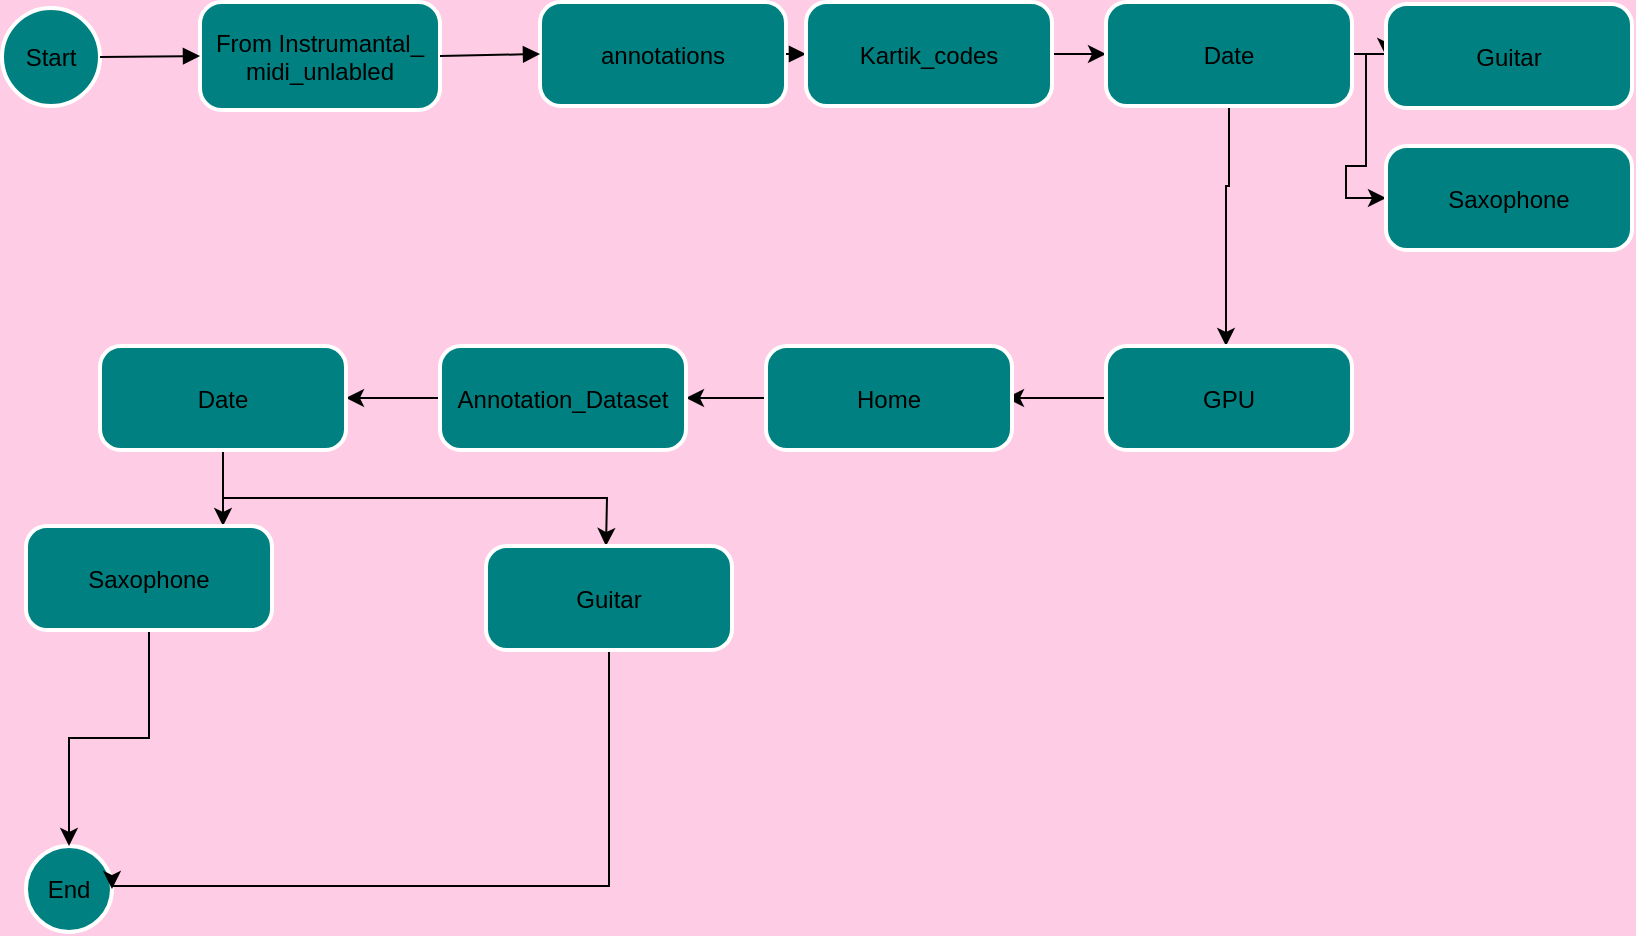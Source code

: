 <mxfile version="26.0.16">
  <diagram name="Page-1" id="ZyOh2G0RvTBuwL2U0MpN">
    <mxGraphModel dx="1266" dy="512" grid="1" gridSize="10" guides="1" tooltips="1" connect="1" arrows="1" fold="1" page="1" pageScale="1" pageWidth="850" pageHeight="1100" background="#FFCCE6" math="0" shadow="0">
      <root>
        <mxCell id="0" />
        <mxCell id="1" parent="0" />
        <mxCell id="2" value="Start" style="ellipse;aspect=fixed;strokeWidth=2;whiteSpace=wrap;fillColor=light-dark(#008080,var(--ge-dark-color, #121212));strokeColor=light-dark(#FFFFFF,#FFFFFF);" parent="1" vertex="1">
          <mxGeometry x="8" y="11" width="49" height="49" as="geometry" />
        </mxCell>
        <mxCell id="3" value="From Instrumantal_&#xa;midi_unlabled" style="rounded=1;arcSize=20;strokeWidth=2;fillColor=light-dark(#008080,#000000);strokeColor=light-dark(#FFFFFF,#FFFFFF);" parent="1" vertex="1">
          <mxGeometry x="107" y="8" width="120" height="54" as="geometry" />
        </mxCell>
        <mxCell id="4" value="annotations" style="rounded=1;arcSize=20;strokeWidth=2;fillColor=light-dark(#008080,#000000);strokeColor=light-dark(#FFFFFF,#FFFFFF);" parent="1" vertex="1">
          <mxGeometry x="277" y="8" width="123" height="52" as="geometry" />
        </mxCell>
        <mxCell id="6" value="End" style="ellipse;aspect=fixed;strokeWidth=2;whiteSpace=wrap;fillColor=light-dark(#008080,#000000);strokeColor=light-dark(#FFFFFF,#FFFFFF);" parent="1" vertex="1">
          <mxGeometry x="20" y="430" width="43" height="43" as="geometry" />
        </mxCell>
        <mxCell id="7" value="" style="curved=1;startArrow=none;endArrow=block;exitX=1;exitY=0.49;entryX=0;entryY=0.5;" parent="1" source="2" target="3" edge="1">
          <mxGeometry relative="1" as="geometry">
            <Array as="points" />
          </mxGeometry>
        </mxCell>
        <mxCell id="8" value="" style="curved=1;startArrow=none;endArrow=block;exitX=1;exitY=0.5;entryX=0;entryY=0.5;" parent="1" source="3" target="4" edge="1">
          <mxGeometry relative="1" as="geometry">
            <Array as="points" />
          </mxGeometry>
        </mxCell>
        <mxCell id="tEoOo12mN6YQHPOH0fDJ-11" value="" style="curved=1;startArrow=none;endArrow=block;exitX=1;exitY=0.5;entryX=0;entryY=0.5;" edge="1" parent="1" source="4" target="tEoOo12mN6YQHPOH0fDJ-10">
          <mxGeometry relative="1" as="geometry">
            <Array as="points" />
            <mxPoint x="400" y="34" as="sourcePoint" />
            <mxPoint x="547" y="35" as="targetPoint" />
          </mxGeometry>
        </mxCell>
        <mxCell id="tEoOo12mN6YQHPOH0fDJ-13" style="edgeStyle=orthogonalEdgeStyle;rounded=0;orthogonalLoop=1;jettySize=auto;html=1;exitX=1;exitY=0.5;exitDx=0;exitDy=0;entryX=0;entryY=0.5;entryDx=0;entryDy=0;" edge="1" parent="1" source="tEoOo12mN6YQHPOH0fDJ-10" target="tEoOo12mN6YQHPOH0fDJ-12">
          <mxGeometry relative="1" as="geometry" />
        </mxCell>
        <mxCell id="tEoOo12mN6YQHPOH0fDJ-10" value="Kartik_codes" style="rounded=1;arcSize=20;strokeWidth=2;fillColor=light-dark(#008080,#000000);strokeColor=light-dark(#FFFFFF,#FFFFFF);" vertex="1" parent="1">
          <mxGeometry x="410" y="8" width="123" height="52" as="geometry" />
        </mxCell>
        <mxCell id="tEoOo12mN6YQHPOH0fDJ-16" style="edgeStyle=orthogonalEdgeStyle;rounded=0;orthogonalLoop=1;jettySize=auto;html=1;exitX=1;exitY=0.5;exitDx=0;exitDy=0;entryX=0;entryY=0.5;entryDx=0;entryDy=0;" edge="1" parent="1" source="tEoOo12mN6YQHPOH0fDJ-12" target="tEoOo12mN6YQHPOH0fDJ-15">
          <mxGeometry relative="1" as="geometry" />
        </mxCell>
        <mxCell id="tEoOo12mN6YQHPOH0fDJ-18" style="edgeStyle=orthogonalEdgeStyle;rounded=0;orthogonalLoop=1;jettySize=auto;html=1;exitX=1;exitY=0.5;exitDx=0;exitDy=0;entryX=0;entryY=0.5;entryDx=0;entryDy=0;" edge="1" parent="1" source="tEoOo12mN6YQHPOH0fDJ-12" target="tEoOo12mN6YQHPOH0fDJ-14">
          <mxGeometry relative="1" as="geometry">
            <Array as="points">
              <mxPoint x="690" y="34" />
              <mxPoint x="690" y="90" />
              <mxPoint x="680" y="90" />
              <mxPoint x="680" y="106" />
            </Array>
          </mxGeometry>
        </mxCell>
        <mxCell id="tEoOo12mN6YQHPOH0fDJ-19" style="edgeStyle=orthogonalEdgeStyle;rounded=0;orthogonalLoop=1;jettySize=auto;html=1;exitX=0.5;exitY=1;exitDx=0;exitDy=0;" edge="1" parent="1" source="tEoOo12mN6YQHPOH0fDJ-12">
          <mxGeometry relative="1" as="geometry">
            <mxPoint x="620" y="180" as="targetPoint" />
            <Array as="points">
              <mxPoint x="622" y="100" />
              <mxPoint x="620" y="100" />
            </Array>
          </mxGeometry>
        </mxCell>
        <mxCell id="tEoOo12mN6YQHPOH0fDJ-12" value="Date" style="rounded=1;arcSize=20;strokeWidth=2;fillColor=light-dark(#008080,#000000);strokeColor=light-dark(#FFFFFF,#FFFFFF);" vertex="1" parent="1">
          <mxGeometry x="560" y="8" width="123" height="52" as="geometry" />
        </mxCell>
        <mxCell id="tEoOo12mN6YQHPOH0fDJ-14" value="Saxophone" style="rounded=1;arcSize=20;strokeWidth=2;fillColor=light-dark(#008080,#000000);strokeColor=light-dark(#FFFFFF,#FFFFFF);" vertex="1" parent="1">
          <mxGeometry x="700" y="80" width="123" height="52" as="geometry" />
        </mxCell>
        <mxCell id="tEoOo12mN6YQHPOH0fDJ-15" value="Guitar" style="rounded=1;arcSize=20;strokeWidth=2;fillColor=light-dark(#008080,#000000);strokeColor=light-dark(#FFFFFF,#FFFFFF);" vertex="1" parent="1">
          <mxGeometry x="700" y="9" width="123" height="52" as="geometry" />
        </mxCell>
        <mxCell id="tEoOo12mN6YQHPOH0fDJ-21" style="edgeStyle=orthogonalEdgeStyle;rounded=0;orthogonalLoop=1;jettySize=auto;html=1;exitX=0;exitY=0.5;exitDx=0;exitDy=0;" edge="1" parent="1" source="tEoOo12mN6YQHPOH0fDJ-20">
          <mxGeometry relative="1" as="geometry">
            <mxPoint x="510" y="206" as="targetPoint" />
          </mxGeometry>
        </mxCell>
        <mxCell id="tEoOo12mN6YQHPOH0fDJ-20" value="GPU" style="rounded=1;arcSize=20;strokeWidth=2;fillColor=light-dark(#008080,#000000);strokeColor=light-dark(#FFFFFF,#FFFFFF);" vertex="1" parent="1">
          <mxGeometry x="560" y="180" width="123" height="52" as="geometry" />
        </mxCell>
        <mxCell id="tEoOo12mN6YQHPOH0fDJ-23" style="edgeStyle=orthogonalEdgeStyle;rounded=0;orthogonalLoop=1;jettySize=auto;html=1;exitX=0;exitY=0.5;exitDx=0;exitDy=0;" edge="1" parent="1" source="tEoOo12mN6YQHPOH0fDJ-22">
          <mxGeometry relative="1" as="geometry">
            <mxPoint x="350" y="206" as="targetPoint" />
          </mxGeometry>
        </mxCell>
        <mxCell id="tEoOo12mN6YQHPOH0fDJ-22" value="Home" style="rounded=1;arcSize=20;strokeWidth=2;fillColor=light-dark(#008080,#000000);strokeColor=light-dark(#FFFFFF,#FFFFFF);" vertex="1" parent="1">
          <mxGeometry x="390" y="180" width="123" height="52" as="geometry" />
        </mxCell>
        <mxCell id="tEoOo12mN6YQHPOH0fDJ-25" style="edgeStyle=orthogonalEdgeStyle;rounded=0;orthogonalLoop=1;jettySize=auto;html=1;exitX=0;exitY=0.5;exitDx=0;exitDy=0;" edge="1" parent="1" source="tEoOo12mN6YQHPOH0fDJ-24">
          <mxGeometry relative="1" as="geometry">
            <mxPoint x="180" y="206" as="targetPoint" />
          </mxGeometry>
        </mxCell>
        <mxCell id="tEoOo12mN6YQHPOH0fDJ-24" value="Annotation_Dataset" style="rounded=1;arcSize=20;strokeWidth=2;fillColor=light-dark(#008080,#000000);strokeColor=light-dark(#FFFFFF,#FFFFFF);" vertex="1" parent="1">
          <mxGeometry x="227" y="180" width="123" height="52" as="geometry" />
        </mxCell>
        <mxCell id="tEoOo12mN6YQHPOH0fDJ-27" style="edgeStyle=orthogonalEdgeStyle;rounded=0;orthogonalLoop=1;jettySize=auto;html=1;" edge="1" parent="1" source="tEoOo12mN6YQHPOH0fDJ-26">
          <mxGeometry relative="1" as="geometry">
            <mxPoint x="118.5" y="270" as="targetPoint" />
          </mxGeometry>
        </mxCell>
        <mxCell id="tEoOo12mN6YQHPOH0fDJ-28" style="edgeStyle=orthogonalEdgeStyle;rounded=0;orthogonalLoop=1;jettySize=auto;html=1;exitX=0.5;exitY=1;exitDx=0;exitDy=0;" edge="1" parent="1" source="tEoOo12mN6YQHPOH0fDJ-26">
          <mxGeometry relative="1" as="geometry">
            <mxPoint x="310" y="280" as="targetPoint" />
          </mxGeometry>
        </mxCell>
        <mxCell id="tEoOo12mN6YQHPOH0fDJ-26" value="Date" style="rounded=1;arcSize=20;strokeWidth=2;fillColor=light-dark(#008080,#000000);strokeColor=light-dark(#FFFFFF,#FFFFFF);" vertex="1" parent="1">
          <mxGeometry x="57" y="180" width="123" height="52" as="geometry" />
        </mxCell>
        <mxCell id="tEoOo12mN6YQHPOH0fDJ-33" style="edgeStyle=orthogonalEdgeStyle;rounded=0;orthogonalLoop=1;jettySize=auto;html=1;exitX=0.5;exitY=1;exitDx=0;exitDy=0;entryX=1;entryY=0.5;entryDx=0;entryDy=0;" edge="1" parent="1" source="tEoOo12mN6YQHPOH0fDJ-29" target="6">
          <mxGeometry relative="1" as="geometry">
            <mxPoint x="110" y="450" as="targetPoint" />
            <Array as="points">
              <mxPoint x="312" y="450" />
              <mxPoint x="63" y="450" />
            </Array>
          </mxGeometry>
        </mxCell>
        <mxCell id="tEoOo12mN6YQHPOH0fDJ-29" value="Guitar" style="rounded=1;arcSize=20;strokeWidth=2;fillColor=light-dark(#008080,#000000);strokeColor=light-dark(#FFFFFF,#FFFFFF);" vertex="1" parent="1">
          <mxGeometry x="250" y="280" width="123" height="52" as="geometry" />
        </mxCell>
        <mxCell id="tEoOo12mN6YQHPOH0fDJ-31" style="edgeStyle=orthogonalEdgeStyle;rounded=0;orthogonalLoop=1;jettySize=auto;html=1;exitX=0.5;exitY=1;exitDx=0;exitDy=0;" edge="1" parent="1" source="tEoOo12mN6YQHPOH0fDJ-30" target="6">
          <mxGeometry relative="1" as="geometry" />
        </mxCell>
        <mxCell id="tEoOo12mN6YQHPOH0fDJ-30" value="Saxophone" style="rounded=1;arcSize=20;strokeWidth=2;fillColor=light-dark(#008080,#000000);strokeColor=light-dark(#FFFFFF,#FFFFFF);" vertex="1" parent="1">
          <mxGeometry x="20" y="270" width="123" height="52" as="geometry" />
        </mxCell>
      </root>
    </mxGraphModel>
  </diagram>
</mxfile>
